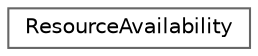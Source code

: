 digraph "Graphical Class Hierarchy"
{
 // LATEX_PDF_SIZE
  bgcolor="transparent";
  edge [fontname=Helvetica,fontsize=10,labelfontname=Helvetica,labelfontsize=10];
  node [fontname=Helvetica,fontsize=10,shape=box,height=0.2,width=0.4];
  rankdir="LR";
  Node0 [id="Node000000",label="ResourceAvailability",height=0.2,width=0.4,color="grey40", fillcolor="white", style="filled",URL="$classResourceAvailability.html",tooltip="Checks the availability of a specific resource type and quantity."];
}
